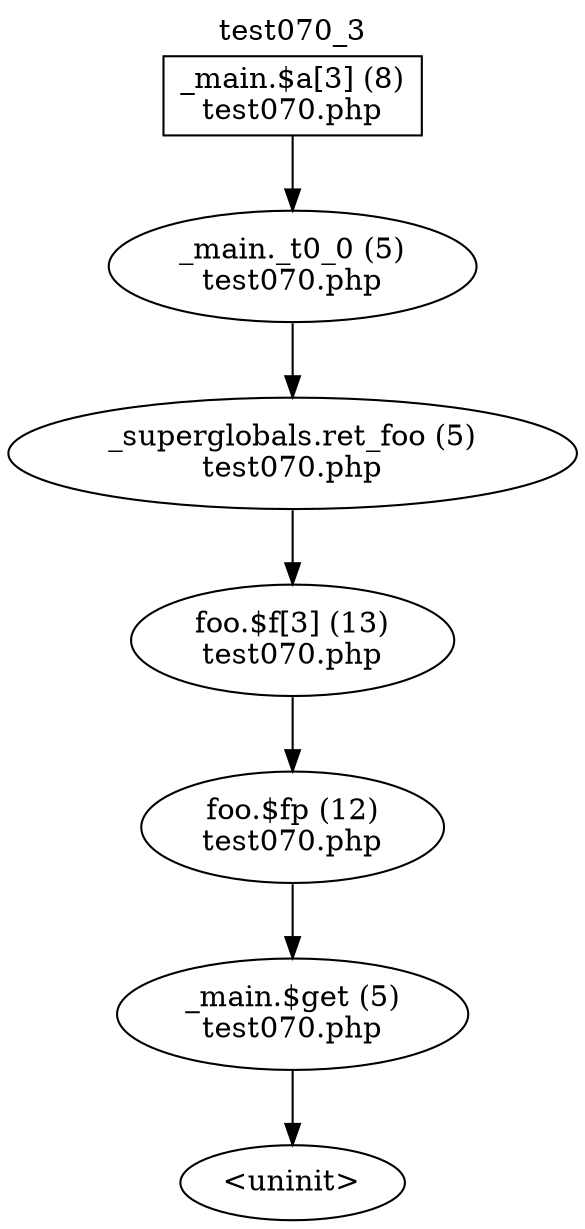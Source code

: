 digraph cfg {
  label="test070_3";
  labelloc=t;
  n1 [shape=box, label="_main.$a[3] (8)\ntest070.php"];
  n2 [shape=ellipse, label="_main._t0_0 (5)\ntest070.php"];
  n3 [shape=ellipse, label="_superglobals.ret_foo (5)\ntest070.php"];
  n4 [shape=ellipse, label="foo.$f[3] (13)\ntest070.php"];
  n5 [shape=ellipse, label="foo.$fp (12)\ntest070.php"];
  n6 [shape=ellipse, label="_main.$get (5)\ntest070.php"];
  n7 [shape=ellipse, label="<uninit>"];
  n1 -> n2;
  n2 -> n3;
  n3 -> n4;
  n4 -> n5;
  n5 -> n6;
  n6 -> n7;
}
